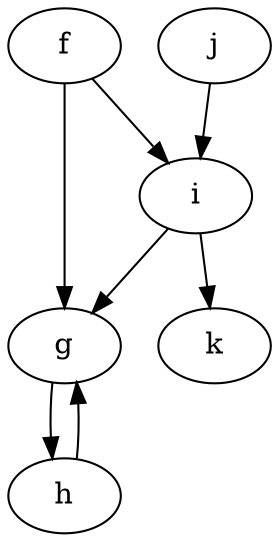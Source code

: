 // Grapviz : https://graphviz.org/doc/info/lang.html
// Examples: https://renenyffenegger.ch/notes/tools/Graphviz/examples/index

digraph D {

  f -> {g, i}  
  g -> {h}
  h -> {g}
  h -> {}
  i -> {g, k}
  j -> {i}
  k -> {}

}
